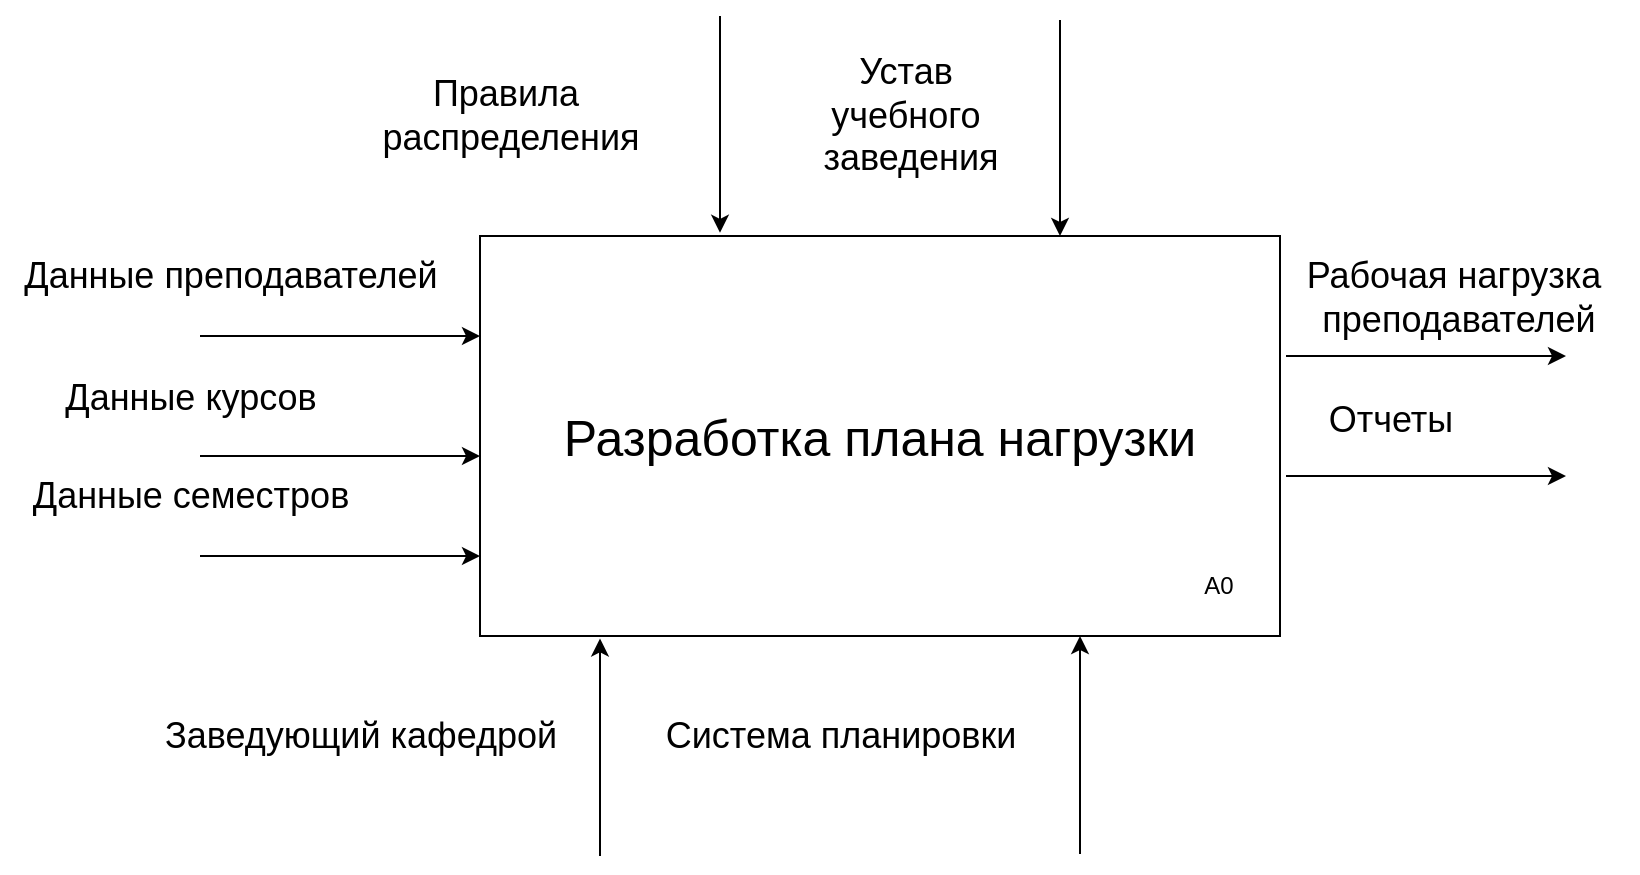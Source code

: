 <mxfile version="27.0.6" pages="6">
  <diagram name="IDEF0 #1" id="Z-NA0Dn66ArY0duXajFV">
    <mxGraphModel dx="1188" dy="654" grid="1" gridSize="10" guides="1" tooltips="1" connect="1" arrows="1" fold="1" page="1" pageScale="1" pageWidth="827" pageHeight="1169" math="0" shadow="0">
      <root>
        <mxCell id="0" />
        <mxCell id="1" parent="0" />
        <mxCell id="uZBYv4TpOs8FTON7Zzf1-19" value="&lt;font style=&quot;font-size: 25px;&quot;&gt;Разработка плана нагрузки&lt;/font&gt;" style="rounded=0;whiteSpace=wrap;html=1;" vertex="1" parent="1">
          <mxGeometry x="245" y="230" width="400" height="200" as="geometry" />
        </mxCell>
        <mxCell id="uZBYv4TpOs8FTON7Zzf1-20" value="" style="endArrow=classic;html=1;rounded=0;entryX=0;entryY=0.25;entryDx=0;entryDy=0;" edge="1" parent="1" target="uZBYv4TpOs8FTON7Zzf1-19">
          <mxGeometry width="50" height="50" relative="1" as="geometry">
            <mxPoint x="105" y="280" as="sourcePoint" />
            <mxPoint x="185" y="300" as="targetPoint" />
          </mxGeometry>
        </mxCell>
        <mxCell id="uZBYv4TpOs8FTON7Zzf1-21" value="" style="endArrow=classic;html=1;rounded=0;entryX=0;entryY=0.25;entryDx=0;entryDy=0;" edge="1" parent="1">
          <mxGeometry width="50" height="50" relative="1" as="geometry">
            <mxPoint x="105" y="340" as="sourcePoint" />
            <mxPoint x="245" y="340" as="targetPoint" />
          </mxGeometry>
        </mxCell>
        <mxCell id="uZBYv4TpOs8FTON7Zzf1-22" value="" style="endArrow=classic;html=1;rounded=0;entryX=0;entryY=0.25;entryDx=0;entryDy=0;" edge="1" parent="1">
          <mxGeometry width="50" height="50" relative="1" as="geometry">
            <mxPoint x="105" y="390" as="sourcePoint" />
            <mxPoint x="245" y="390" as="targetPoint" />
          </mxGeometry>
        </mxCell>
        <mxCell id="uZBYv4TpOs8FTON7Zzf1-23" value="&lt;font style=&quot;font-size: 18px;&quot;&gt;Данные преподавателей&lt;/font&gt;" style="text;html=1;align=center;verticalAlign=middle;resizable=0;points=[];autosize=1;strokeColor=none;fillColor=none;" vertex="1" parent="1">
          <mxGeometry x="5" y="230" width="230" height="40" as="geometry" />
        </mxCell>
        <mxCell id="uZBYv4TpOs8FTON7Zzf1-24" value="&lt;font style=&quot;font-size: 18px;&quot;&gt;Данные курсов&lt;/font&gt;" style="text;html=1;align=center;verticalAlign=middle;resizable=0;points=[];autosize=1;strokeColor=none;fillColor=none;" vertex="1" parent="1">
          <mxGeometry x="25" y="291" width="150" height="40" as="geometry" />
        </mxCell>
        <mxCell id="uZBYv4TpOs8FTON7Zzf1-25" value="&lt;font style=&quot;font-size: 18px;&quot;&gt;Данные семестров&lt;/font&gt;" style="text;html=1;align=center;verticalAlign=middle;resizable=0;points=[];autosize=1;strokeColor=none;fillColor=none;" vertex="1" parent="1">
          <mxGeometry x="10" y="340" width="180" height="40" as="geometry" />
        </mxCell>
        <mxCell id="uZBYv4TpOs8FTON7Zzf1-26" value="" style="endArrow=classic;html=1;rounded=0;entryX=0.15;entryY=1.006;entryDx=0;entryDy=0;entryPerimeter=0;" edge="1" parent="1" target="uZBYv4TpOs8FTON7Zzf1-19">
          <mxGeometry width="50" height="50" relative="1" as="geometry">
            <mxPoint x="305" y="540" as="sourcePoint" />
            <mxPoint x="335" y="550" as="targetPoint" />
          </mxGeometry>
        </mxCell>
        <mxCell id="uZBYv4TpOs8FTON7Zzf1-27" value="&lt;span style=&quot;font-size: 18px;&quot;&gt;Заведующий кафедрой&lt;/span&gt;" style="text;html=1;align=center;verticalAlign=middle;resizable=0;points=[];autosize=1;strokeColor=none;fillColor=none;" vertex="1" parent="1">
          <mxGeometry x="75" y="460" width="220" height="40" as="geometry" />
        </mxCell>
        <mxCell id="uZBYv4TpOs8FTON7Zzf1-28" value="" style="endArrow=classic;html=1;rounded=0;entryX=0.15;entryY=1.006;entryDx=0;entryDy=0;entryPerimeter=0;" edge="1" parent="1">
          <mxGeometry width="50" height="50" relative="1" as="geometry">
            <mxPoint x="545" y="539" as="sourcePoint" />
            <mxPoint x="545" y="430" as="targetPoint" />
          </mxGeometry>
        </mxCell>
        <mxCell id="uZBYv4TpOs8FTON7Zzf1-29" value="&lt;span style=&quot;font-size: 18px;&quot;&gt;Система планировки&lt;/span&gt;" style="text;html=1;align=center;verticalAlign=middle;resizable=0;points=[];autosize=1;strokeColor=none;fillColor=none;" vertex="1" parent="1">
          <mxGeometry x="325" y="460" width="200" height="40" as="geometry" />
        </mxCell>
        <mxCell id="uZBYv4TpOs8FTON7Zzf1-30" value="" style="endArrow=classic;html=1;rounded=0;entryX=0.125;entryY=-0.008;entryDx=0;entryDy=0;entryPerimeter=0;" edge="1" parent="1">
          <mxGeometry width="50" height="50" relative="1" as="geometry">
            <mxPoint x="365.0" y="120" as="sourcePoint" />
            <mxPoint x="365.0" y="228.4" as="targetPoint" />
          </mxGeometry>
        </mxCell>
        <mxCell id="uZBYv4TpOs8FTON7Zzf1-32" value="&lt;font style=&quot;font-size: 18px;&quot;&gt;Правила&amp;nbsp;&lt;/font&gt;&lt;div&gt;&lt;font style=&quot;font-size: 18px;&quot;&gt;распределения&lt;/font&gt;&lt;/div&gt;" style="text;html=1;align=center;verticalAlign=middle;resizable=0;points=[];autosize=1;strokeColor=none;fillColor=none;" vertex="1" parent="1">
          <mxGeometry x="185" y="140" width="150" height="60" as="geometry" />
        </mxCell>
        <mxCell id="uZBYv4TpOs8FTON7Zzf1-33" value="" style="endArrow=classic;html=1;rounded=0;entryX=0.125;entryY=-0.008;entryDx=0;entryDy=0;entryPerimeter=0;" edge="1" parent="1">
          <mxGeometry width="50" height="50" relative="1" as="geometry">
            <mxPoint x="535" y="122" as="sourcePoint" />
            <mxPoint x="535" y="230" as="targetPoint" />
          </mxGeometry>
        </mxCell>
        <mxCell id="uZBYv4TpOs8FTON7Zzf1-34" value="&lt;span style=&quot;font-size: 18px;&quot;&gt;Устав&amp;nbsp;&lt;/span&gt;&lt;div&gt;&lt;span style=&quot;font-size: 18px;&quot;&gt;учебного&amp;nbsp;&lt;/span&gt;&lt;/div&gt;&lt;div&gt;&lt;span style=&quot;font-size: 18px;&quot;&gt;заведения&lt;/span&gt;&lt;/div&gt;" style="text;html=1;align=center;verticalAlign=middle;resizable=0;points=[];autosize=1;strokeColor=none;fillColor=none;" vertex="1" parent="1">
          <mxGeometry x="405.0" y="130" width="110" height="80" as="geometry" />
        </mxCell>
        <mxCell id="uZBYv4TpOs8FTON7Zzf1-37" value="" style="endArrow=classic;html=1;rounded=0;entryX=0;entryY=0.25;entryDx=0;entryDy=0;" edge="1" parent="1">
          <mxGeometry width="50" height="50" relative="1" as="geometry">
            <mxPoint x="648" y="290" as="sourcePoint" />
            <mxPoint x="788" y="290" as="targetPoint" />
          </mxGeometry>
        </mxCell>
        <mxCell id="uZBYv4TpOs8FTON7Zzf1-38" value="" style="endArrow=classic;html=1;rounded=0;entryX=0;entryY=0.25;entryDx=0;entryDy=0;" edge="1" parent="1">
          <mxGeometry width="50" height="50" relative="1" as="geometry">
            <mxPoint x="648" y="350" as="sourcePoint" />
            <mxPoint x="788" y="350" as="targetPoint" />
          </mxGeometry>
        </mxCell>
        <mxCell id="uZBYv4TpOs8FTON7Zzf1-39" value="&lt;font style=&quot;font-size: 18px;&quot;&gt;Рабочая нагрузка&amp;nbsp;&lt;/font&gt;&lt;div&gt;&lt;font style=&quot;font-size: 18px;&quot;&gt;преподавателей&lt;/font&gt;&lt;/div&gt;" style="text;html=1;align=center;verticalAlign=middle;resizable=0;points=[];autosize=1;strokeColor=none;fillColor=none;" vertex="1" parent="1">
          <mxGeometry x="644" y="231" width="180" height="60" as="geometry" />
        </mxCell>
        <mxCell id="uZBYv4TpOs8FTON7Zzf1-40" value="&lt;font style=&quot;font-size: 18px;&quot;&gt;Отчеты&lt;/font&gt;" style="text;html=1;align=center;verticalAlign=middle;resizable=0;points=[];autosize=1;strokeColor=none;fillColor=none;" vertex="1" parent="1">
          <mxGeometry x="655" y="302" width="90" height="40" as="geometry" />
        </mxCell>
        <mxCell id="uZBYv4TpOs8FTON7Zzf1-41" value="A0" style="text;html=1;align=center;verticalAlign=middle;resizable=0;points=[];autosize=1;strokeColor=none;fillColor=none;" vertex="1" parent="1">
          <mxGeometry x="594" y="390" width="40" height="30" as="geometry" />
        </mxCell>
      </root>
    </mxGraphModel>
  </diagram>
  <diagram id="CFaUkdqT-VyxxcH7EAE3" name="IDEF0 #2">
    <mxGraphModel dx="1678" dy="924" grid="1" gridSize="10" guides="1" tooltips="1" connect="1" arrows="1" fold="1" page="1" pageScale="1" pageWidth="827" pageHeight="1169" math="0" shadow="0">
      <root>
        <mxCell id="0" />
        <mxCell id="1" parent="0" />
        <mxCell id="hcZBArftGjYI7huZLx5y-1" value="&lt;font style=&quot;font-size: 25px;&quot;&gt;Ввод и редактирование данных преподавателей и курсов&lt;/font&gt;" style="rounded=0;whiteSpace=wrap;html=1;" vertex="1" parent="1">
          <mxGeometry x="250" y="275" width="400" height="200" as="geometry" />
        </mxCell>
        <mxCell id="hcZBArftGjYI7huZLx5y-2" value="" style="endArrow=classic;html=1;rounded=0;entryX=0;entryY=0.25;entryDx=0;entryDy=0;" edge="1" parent="1" target="hcZBArftGjYI7huZLx5y-1">
          <mxGeometry width="50" height="50" relative="1" as="geometry">
            <mxPoint x="110" y="325" as="sourcePoint" />
            <mxPoint x="190" y="345" as="targetPoint" />
          </mxGeometry>
        </mxCell>
        <mxCell id="hcZBArftGjYI7huZLx5y-3" value="" style="endArrow=classic;html=1;rounded=0;entryX=0;entryY=0.25;entryDx=0;entryDy=0;" edge="1" parent="1">
          <mxGeometry width="50" height="50" relative="1" as="geometry">
            <mxPoint x="110" y="435" as="sourcePoint" />
            <mxPoint x="250" y="435" as="targetPoint" />
          </mxGeometry>
        </mxCell>
        <mxCell id="hcZBArftGjYI7huZLx5y-5" value="&lt;font style=&quot;font-size: 18px;&quot;&gt;Данные преподавателей&lt;/font&gt;" style="text;html=1;align=center;verticalAlign=middle;resizable=0;points=[];autosize=1;strokeColor=none;fillColor=none;" vertex="1" parent="1">
          <mxGeometry x="10" y="275" width="230" height="40" as="geometry" />
        </mxCell>
        <mxCell id="hcZBArftGjYI7huZLx5y-6" value="&lt;font style=&quot;font-size: 18px;&quot;&gt;Данные курсов&lt;/font&gt;" style="text;html=1;align=center;verticalAlign=middle;resizable=0;points=[];autosize=1;strokeColor=none;fillColor=none;" vertex="1" parent="1">
          <mxGeometry x="40" y="387" width="150" height="40" as="geometry" />
        </mxCell>
        <mxCell id="hcZBArftGjYI7huZLx5y-8" value="" style="endArrow=classic;html=1;rounded=0;entryX=0.19;entryY=0.985;entryDx=0;entryDy=0;entryPerimeter=0;" edge="1" parent="1" target="hcZBArftGjYI7huZLx5y-1">
          <mxGeometry width="50" height="50" relative="1" as="geometry">
            <mxPoint x="320" y="1070" as="sourcePoint" />
            <mxPoint x="320" y="961.2" as="targetPoint" />
          </mxGeometry>
        </mxCell>
        <mxCell id="hcZBArftGjYI7huZLx5y-9" value="&lt;span style=&quot;font-size: 18px;&quot;&gt;Заведующий кафедрой&lt;/span&gt;" style="text;html=1;align=center;verticalAlign=middle;resizable=0;points=[];autosize=1;strokeColor=none;fillColor=none;" vertex="1" parent="1">
          <mxGeometry x="230" y="1080" width="220" height="40" as="geometry" />
        </mxCell>
        <mxCell id="hcZBArftGjYI7huZLx5y-10" value="" style="endArrow=classic;html=1;rounded=0;entryX=0.805;entryY=0.99;entryDx=0;entryDy=0;entryPerimeter=0;" edge="1" parent="1" target="hcZBArftGjYI7huZLx5y-1">
          <mxGeometry width="50" height="50" relative="1" as="geometry">
            <mxPoint x="570" y="1060" as="sourcePoint" />
            <mxPoint x="560" y="960" as="targetPoint" />
          </mxGeometry>
        </mxCell>
        <mxCell id="hcZBArftGjYI7huZLx5y-11" value="&lt;span style=&quot;font-size: 18px;&quot;&gt;Система планировки&lt;/span&gt;" style="text;html=1;align=center;verticalAlign=middle;resizable=0;points=[];autosize=1;strokeColor=none;fillColor=none;" vertex="1" parent="1">
          <mxGeometry x="470" y="1080" width="200" height="40" as="geometry" />
        </mxCell>
        <mxCell id="8AGTsJgVUKjS2iawNdRX-3" style="edgeStyle=orthogonalEdgeStyle;rounded=0;orthogonalLoop=1;jettySize=auto;html=1;entryX=0.25;entryY=0;entryDx=0;entryDy=0;" edge="1" parent="1" source="hcZBArftGjYI7huZLx5y-13" target="W2gkp9A4nI5NMFQp9HgT-1">
          <mxGeometry relative="1" as="geometry">
            <Array as="points">
              <mxPoint x="385" y="180" />
              <mxPoint x="1130" y="180" />
            </Array>
          </mxGeometry>
        </mxCell>
        <mxCell id="hcZBArftGjYI7huZLx5y-13" value="&lt;font style=&quot;font-size: 18px;&quot;&gt;Правила&amp;nbsp;&lt;/font&gt;&lt;div&gt;&lt;font style=&quot;font-size: 18px;&quot;&gt;распределения&lt;/font&gt;&lt;/div&gt;" style="text;html=1;align=center;verticalAlign=middle;resizable=0;points=[];autosize=1;strokeColor=none;fillColor=none;" vertex="1" parent="1">
          <mxGeometry x="310" y="30" width="150" height="60" as="geometry" />
        </mxCell>
        <mxCell id="hcZBArftGjYI7huZLx5y-15" value="&lt;span style=&quot;font-size: 18px;&quot;&gt;Устав&amp;nbsp;&lt;/span&gt;&lt;div&gt;&lt;span style=&quot;font-size: 18px;&quot;&gt;учебного&amp;nbsp;&lt;/span&gt;&lt;/div&gt;&lt;div&gt;&lt;span style=&quot;font-size: 18px;&quot;&gt;заведения&lt;/span&gt;&lt;/div&gt;" style="text;html=1;align=center;verticalAlign=middle;resizable=0;points=[];autosize=1;strokeColor=none;fillColor=none;" vertex="1" parent="1">
          <mxGeometry x="529" y="20" width="110" height="80" as="geometry" />
        </mxCell>
        <mxCell id="hcZBArftGjYI7huZLx5y-20" value="A1" style="text;html=1;align=center;verticalAlign=middle;resizable=0;points=[];autosize=1;strokeColor=none;fillColor=none;" vertex="1" parent="1">
          <mxGeometry x="599" y="435" width="40" height="30" as="geometry" />
        </mxCell>
        <mxCell id="8AGTsJgVUKjS2iawNdRX-13" style="edgeStyle=orthogonalEdgeStyle;rounded=0;orthogonalLoop=1;jettySize=auto;html=1;entryX=0;entryY=0.5;entryDx=0;entryDy=0;" edge="1" parent="1" source="W2gkp9A4nI5NMFQp9HgT-1" target="8AGTsJgVUKjS2iawNdRX-11">
          <mxGeometry relative="1" as="geometry" />
        </mxCell>
        <mxCell id="W2gkp9A4nI5NMFQp9HgT-1" value="&lt;font style=&quot;font-size: 25px;&quot;&gt;Распределение нагрузки&lt;/font&gt;" style="rounded=0;whiteSpace=wrap;html=1;" vertex="1" parent="1">
          <mxGeometry x="1030" y="500" width="400" height="200" as="geometry" />
        </mxCell>
        <mxCell id="W2gkp9A4nI5NMFQp9HgT-2" value="A2" style="text;html=1;align=center;verticalAlign=middle;resizable=0;points=[];autosize=1;strokeColor=none;fillColor=none;" vertex="1" parent="1">
          <mxGeometry x="1380" y="660" width="40" height="30" as="geometry" />
        </mxCell>
        <mxCell id="W2gkp9A4nI5NMFQp9HgT-3" value="" style="endArrow=classic;html=1;rounded=0;entryX=0;entryY=0.5;entryDx=0;entryDy=0;" edge="1" parent="1" source="hcZBArftGjYI7huZLx5y-1" target="W2gkp9A4nI5NMFQp9HgT-1">
          <mxGeometry width="50" height="50" relative="1" as="geometry">
            <mxPoint x="810" y="490" as="sourcePoint" />
            <mxPoint x="860" y="440" as="targetPoint" />
            <Array as="points">
              <mxPoint x="840" y="375" />
              <mxPoint x="840" y="600" />
            </Array>
          </mxGeometry>
        </mxCell>
        <mxCell id="W2gkp9A4nI5NMFQp9HgT-4" value="&lt;font style=&quot;font-size: 18px;&quot;&gt;Сохранённые данные&lt;/font&gt;&lt;div&gt;&lt;font style=&quot;font-size: 18px;&quot;&gt;о преподавателях и курсов&lt;/font&gt;&lt;/div&gt;" style="text;html=1;align=center;verticalAlign=middle;resizable=0;points=[];autosize=1;strokeColor=none;fillColor=none;" vertex="1" parent="1">
          <mxGeometry x="650" y="315" width="250" height="60" as="geometry" />
        </mxCell>
        <mxCell id="8AGTsJgVUKjS2iawNdRX-2" style="edgeStyle=orthogonalEdgeStyle;rounded=0;orthogonalLoop=1;jettySize=auto;html=1;" edge="1" parent="1" source="8AGTsJgVUKjS2iawNdRX-1" target="W2gkp9A4nI5NMFQp9HgT-1">
          <mxGeometry relative="1" as="geometry" />
        </mxCell>
        <mxCell id="8AGTsJgVUKjS2iawNdRX-1" value="&lt;font style=&quot;font-size: 18px;&quot;&gt;Алгоритм распределения нагрузки&lt;/font&gt;" style="text;html=1;align=center;verticalAlign=middle;resizable=0;points=[];autosize=1;strokeColor=none;fillColor=none;" vertex="1" parent="1">
          <mxGeometry x="1075" y="1070" width="310" height="40" as="geometry" />
        </mxCell>
        <mxCell id="8AGTsJgVUKjS2iawNdRX-5" style="edgeStyle=orthogonalEdgeStyle;rounded=0;orthogonalLoop=1;jettySize=auto;html=1;entryX=0.338;entryY=0.025;entryDx=0;entryDy=0;entryPerimeter=0;" edge="1" parent="1" source="hcZBArftGjYI7huZLx5y-13" target="hcZBArftGjYI7huZLx5y-1">
          <mxGeometry relative="1" as="geometry" />
        </mxCell>
        <mxCell id="8AGTsJgVUKjS2iawNdRX-7" style="edgeStyle=orthogonalEdgeStyle;rounded=0;orthogonalLoop=1;jettySize=auto;html=1;entryX=0.835;entryY=0.013;entryDx=0;entryDy=0;entryPerimeter=0;" edge="1" parent="1" source="hcZBArftGjYI7huZLx5y-15" target="hcZBArftGjYI7huZLx5y-1">
          <mxGeometry relative="1" as="geometry" />
        </mxCell>
        <mxCell id="8AGTsJgVUKjS2iawNdRX-8" value="&lt;font style=&quot;font-size: 18px;&quot;&gt;Факультетская политика&lt;/font&gt;" style="text;html=1;align=center;verticalAlign=middle;resizable=0;points=[];autosize=1;strokeColor=none;fillColor=none;" vertex="1" parent="1">
          <mxGeometry x="1125" y="23" width="230" height="40" as="geometry" />
        </mxCell>
        <mxCell id="8AGTsJgVUKjS2iawNdRX-10" style="edgeStyle=orthogonalEdgeStyle;rounded=0;orthogonalLoop=1;jettySize=auto;html=1;entryX=0.524;entryY=-0.002;entryDx=0;entryDy=0;entryPerimeter=0;" edge="1" parent="1" source="8AGTsJgVUKjS2iawNdRX-8" target="W2gkp9A4nI5NMFQp9HgT-1">
          <mxGeometry relative="1" as="geometry" />
        </mxCell>
        <mxCell id="P82h6epUWf69QQ5xlPLp-1" style="edgeStyle=orthogonalEdgeStyle;rounded=0;orthogonalLoop=1;jettySize=auto;html=1;" edge="1" parent="1" source="8AGTsJgVUKjS2iawNdRX-11">
          <mxGeometry relative="1" as="geometry">
            <mxPoint x="2290" y="850" as="targetPoint" />
          </mxGeometry>
        </mxCell>
        <mxCell id="8AGTsJgVUKjS2iawNdRX-11" value="&lt;font style=&quot;font-size: 25px;&quot;&gt;Генерация отчётов по нагрузке&lt;/font&gt;" style="rounded=0;whiteSpace=wrap;html=1;" vertex="1" parent="1">
          <mxGeometry x="1770" y="750" width="400" height="200" as="geometry" />
        </mxCell>
        <mxCell id="8AGTsJgVUKjS2iawNdRX-12" value="A3" style="text;html=1;align=center;verticalAlign=middle;resizable=0;points=[];autosize=1;strokeColor=none;fillColor=none;" vertex="1" parent="1">
          <mxGeometry x="2120" y="910" width="40" height="30" as="geometry" />
        </mxCell>
        <mxCell id="8AGTsJgVUKjS2iawNdRX-14" value="&lt;span style=&quot;font-size: 18px;&quot;&gt;Распределённая нагрузка&lt;/span&gt;" style="text;html=1;align=center;verticalAlign=middle;resizable=0;points=[];autosize=1;strokeColor=none;fillColor=none;" vertex="1" parent="1">
          <mxGeometry x="1440" y="550" width="240" height="40" as="geometry" />
        </mxCell>
        <mxCell id="8AGTsJgVUKjS2iawNdRX-15" value="&lt;font style=&quot;font-size: 18px;&quot;&gt;Модуль отчётности&lt;/font&gt;" style="text;html=1;align=center;verticalAlign=middle;resizable=0;points=[];autosize=1;strokeColor=none;fillColor=none;" vertex="1" parent="1">
          <mxGeometry x="1890" y="1070" width="190" height="40" as="geometry" />
        </mxCell>
        <mxCell id="8AGTsJgVUKjS2iawNdRX-17" style="edgeStyle=orthogonalEdgeStyle;rounded=0;orthogonalLoop=1;jettySize=auto;html=1;entryX=0.54;entryY=1.005;entryDx=0;entryDy=0;entryPerimeter=0;" edge="1" parent="1" source="8AGTsJgVUKjS2iawNdRX-15" target="8AGTsJgVUKjS2iawNdRX-11">
          <mxGeometry relative="1" as="geometry">
            <Array as="points">
              <mxPoint x="1986" y="1040" />
              <mxPoint x="1986" y="1040" />
            </Array>
          </mxGeometry>
        </mxCell>
        <mxCell id="8AGTsJgVUKjS2iawNdRX-18" value="&lt;font style=&quot;font-size: 18px;&quot;&gt;Политика отчётности&lt;/font&gt;" style="text;html=1;align=center;verticalAlign=middle;resizable=0;points=[];autosize=1;strokeColor=none;fillColor=none;" vertex="1" parent="1">
          <mxGeometry x="1791" y="40" width="200" height="40" as="geometry" />
        </mxCell>
        <mxCell id="8AGTsJgVUKjS2iawNdRX-19" value="&lt;font style=&quot;font-size: 18px;&quot;&gt;Форматы отчётов&lt;/font&gt;" style="text;html=1;align=center;verticalAlign=middle;resizable=0;points=[];autosize=1;strokeColor=none;fillColor=none;" vertex="1" parent="1">
          <mxGeometry x="2009" y="40" width="170" height="40" as="geometry" />
        </mxCell>
        <mxCell id="8AGTsJgVUKjS2iawNdRX-20" style="edgeStyle=orthogonalEdgeStyle;rounded=0;orthogonalLoop=1;jettySize=auto;html=1;entryX=0.303;entryY=0;entryDx=0;entryDy=0;entryPerimeter=0;" edge="1" parent="1" source="8AGTsJgVUKjS2iawNdRX-18" target="8AGTsJgVUKjS2iawNdRX-11">
          <mxGeometry relative="1" as="geometry" />
        </mxCell>
        <mxCell id="8AGTsJgVUKjS2iawNdRX-21" style="edgeStyle=orthogonalEdgeStyle;rounded=0;orthogonalLoop=1;jettySize=auto;html=1;entryX=0.81;entryY=0;entryDx=0;entryDy=0;entryPerimeter=0;" edge="1" parent="1" source="8AGTsJgVUKjS2iawNdRX-19" target="8AGTsJgVUKjS2iawNdRX-11">
          <mxGeometry relative="1" as="geometry" />
        </mxCell>
        <mxCell id="P82h6epUWf69QQ5xlPLp-2" value="&lt;font style=&quot;font-size: 18px;&quot;&gt;Отчёты&lt;/font&gt;" style="text;html=1;align=center;verticalAlign=middle;resizable=0;points=[];autosize=1;strokeColor=none;fillColor=none;" vertex="1" parent="1">
          <mxGeometry x="2300" y="830" width="90" height="40" as="geometry" />
        </mxCell>
      </root>
    </mxGraphModel>
  </diagram>
  <diagram id="iqx6l4DmT38isYc7wKkX" name="IDEF0 #3">
    <mxGraphModel dx="3996" dy="1744" grid="1" gridSize="10" guides="1" tooltips="1" connect="1" arrows="1" fold="1" page="1" pageScale="1" pageWidth="827" pageHeight="1169" math="0" shadow="0">
      <root>
        <mxCell id="0" />
        <mxCell id="1" parent="0" />
        <mxCell id="s4t_JF43oJ4bLATen3ak-7" style="edgeStyle=orthogonalEdgeStyle;rounded=0;orthogonalLoop=1;jettySize=auto;html=1;entryX=0;entryY=0.5;entryDx=0;entryDy=0;" edge="1" parent="1" source="NJwwsomR2bgMxO0LfJhA-2" target="s4t_JF43oJ4bLATen3ak-6">
          <mxGeometry relative="1" as="geometry" />
        </mxCell>
        <mxCell id="NJwwsomR2bgMxO0LfJhA-2" value="&lt;span style=&quot;font-size: 25px;&quot;&gt;Проверка доступных часов преподавателей&lt;/span&gt;" style="rounded=0;whiteSpace=wrap;html=1;" vertex="1" parent="1">
          <mxGeometry x="260" y="280" width="400" height="200" as="geometry" />
        </mxCell>
        <mxCell id="NJwwsomR2bgMxO0LfJhA-3" value="A2.1" style="text;html=1;align=center;verticalAlign=middle;resizable=0;points=[];autosize=1;strokeColor=none;fillColor=none;" vertex="1" parent="1">
          <mxGeometry x="605" y="440" width="50" height="30" as="geometry" />
        </mxCell>
        <mxCell id="NJwwsomR2bgMxO0LfJhA-4" value="&lt;font style=&quot;font-size: 18px;&quot;&gt;Подсистема анализа загруженности преподавателей&lt;/font&gt;" style="text;html=1;align=center;verticalAlign=middle;resizable=0;points=[];autosize=1;strokeColor=none;fillColor=none;" vertex="1" parent="1">
          <mxGeometry x="260" y="1090" width="470" height="40" as="geometry" />
        </mxCell>
        <mxCell id="NJwwsomR2bgMxO0LfJhA-5" style="edgeStyle=orthogonalEdgeStyle;rounded=0;orthogonalLoop=1;jettySize=auto;html=1;entryX=0.54;entryY=1.005;entryDx=0;entryDy=0;entryPerimeter=0;" edge="1" parent="1" source="NJwwsomR2bgMxO0LfJhA-4" target="NJwwsomR2bgMxO0LfJhA-2">
          <mxGeometry relative="1" as="geometry">
            <Array as="points">
              <mxPoint x="476" y="560" />
              <mxPoint x="476" y="560" />
            </Array>
          </mxGeometry>
        </mxCell>
        <mxCell id="RNOQg40stvWi-LAkk3F0-1" style="edgeStyle=orthogonalEdgeStyle;rounded=0;orthogonalLoop=1;jettySize=auto;html=1;entryX=0;entryY=0.5;entryDx=0;entryDy=0;" edge="1" parent="1" source="NJwwsomR2bgMxO0LfJhA-7" target="NJwwsomR2bgMxO0LfJhA-2">
          <mxGeometry relative="1" as="geometry" />
        </mxCell>
        <mxCell id="NJwwsomR2bgMxO0LfJhA-7" value="&lt;font style=&quot;font-size: 18px;&quot;&gt;Сохранённые данные&lt;/font&gt;&lt;div&gt;&lt;font style=&quot;font-size: 18px;&quot;&gt;о преподавателях и курсов&lt;/font&gt;&lt;/div&gt;" style="text;html=1;align=center;verticalAlign=middle;resizable=0;points=[];autosize=1;strokeColor=none;fillColor=none;" vertex="1" parent="1">
          <mxGeometry x="-130" y="350" width="250" height="60" as="geometry" />
        </mxCell>
        <mxCell id="s4t_JF43oJ4bLATen3ak-1" value="&lt;span style=&quot;font-size: 18px;&quot;&gt;Правила расчёта допустимой нагрузки&lt;/span&gt;" style="text;html=1;align=center;verticalAlign=middle;resizable=0;points=[];autosize=1;strokeColor=none;fillColor=none;" vertex="1" parent="1">
          <mxGeometry x="150" y="20" width="350" height="40" as="geometry" />
        </mxCell>
        <mxCell id="s4t_JF43oJ4bLATen3ak-2" value="&lt;span style=&quot;font-size: 18px;&quot;&gt;Устав учебного нагрузки&lt;/span&gt;" style="text;html=1;align=center;verticalAlign=middle;resizable=0;points=[];autosize=1;strokeColor=none;fillColor=none;" vertex="1" parent="1">
          <mxGeometry x="520" y="20" width="230" height="40" as="geometry" />
        </mxCell>
        <mxCell id="s4t_JF43oJ4bLATen3ak-3" style="edgeStyle=orthogonalEdgeStyle;rounded=0;orthogonalLoop=1;jettySize=auto;html=1;entryX=0.165;entryY=0.009;entryDx=0;entryDy=0;entryPerimeter=0;" edge="1" parent="1" source="s4t_JF43oJ4bLATen3ak-1" target="NJwwsomR2bgMxO0LfJhA-2">
          <mxGeometry relative="1" as="geometry" />
        </mxCell>
        <mxCell id="s4t_JF43oJ4bLATen3ak-4" style="edgeStyle=orthogonalEdgeStyle;rounded=0;orthogonalLoop=1;jettySize=auto;html=1;entryX=0.938;entryY=0;entryDx=0;entryDy=0;entryPerimeter=0;" edge="1" parent="1" source="s4t_JF43oJ4bLATen3ak-2" target="NJwwsomR2bgMxO0LfJhA-2">
          <mxGeometry relative="1" as="geometry" />
        </mxCell>
        <mxCell id="s4t_JF43oJ4bLATen3ak-5" value="&lt;span style=&quot;font-size: 18px;&quot;&gt;Список доступных преподавателей&lt;/span&gt;&lt;div&gt;&lt;span style=&quot;font-size: 18px;&quot;&gt;с актуальным количеством часов&lt;/span&gt;&lt;/div&gt;" style="text;html=1;align=center;verticalAlign=middle;resizable=0;points=[];autosize=1;strokeColor=none;fillColor=none;" vertex="1" parent="1">
          <mxGeometry x="670" y="300" width="320" height="60" as="geometry" />
        </mxCell>
        <mxCell id="s4t_JF43oJ4bLATen3ak-18" style="edgeStyle=orthogonalEdgeStyle;rounded=0;orthogonalLoop=1;jettySize=auto;html=1;entryX=0;entryY=0.5;entryDx=0;entryDy=0;" edge="1" parent="1" source="s4t_JF43oJ4bLATen3ak-6" target="s4t_JF43oJ4bLATen3ak-17">
          <mxGeometry relative="1" as="geometry" />
        </mxCell>
        <mxCell id="s4t_JF43oJ4bLATen3ak-6" value="&lt;span style=&quot;font-size: 25px;&quot;&gt;Назначение преподавателей на курсы и группы&lt;/span&gt;" style="rounded=0;whiteSpace=wrap;html=1;" vertex="1" parent="1">
          <mxGeometry x="1100" y="460" width="400" height="200" as="geometry" />
        </mxCell>
        <mxCell id="s4t_JF43oJ4bLATen3ak-9" style="edgeStyle=orthogonalEdgeStyle;rounded=0;orthogonalLoop=1;jettySize=auto;html=1;" edge="1" parent="1" source="s4t_JF43oJ4bLATen3ak-8" target="s4t_JF43oJ4bLATen3ak-6">
          <mxGeometry relative="1" as="geometry" />
        </mxCell>
        <mxCell id="s4t_JF43oJ4bLATen3ak-8" value="&lt;font style=&quot;font-size: 18px;&quot;&gt;Логика назначения преподавателей на курсы&lt;/font&gt;&lt;div&gt;&lt;font style=&quot;font-size: 18px;&quot;&gt;с учётом их доступности, квалификации и предпочтений&lt;/font&gt;&lt;/div&gt;" style="text;html=1;align=center;verticalAlign=middle;resizable=0;points=[];autosize=1;strokeColor=none;fillColor=none;" vertex="1" parent="1">
          <mxGeometry x="1050" y="1070" width="500" height="60" as="geometry" />
        </mxCell>
        <mxCell id="s4t_JF43oJ4bLATen3ak-11" value="&lt;font style=&quot;font-size: 18px;&quot;&gt;Алгоритм распределения нагрузки&lt;/font&gt;" style="text;html=1;align=center;verticalAlign=middle;resizable=0;points=[];autosize=1;strokeColor=none;fillColor=none;" vertex="1" parent="1">
          <mxGeometry x="1020" y="20" width="310" height="40" as="geometry" />
        </mxCell>
        <mxCell id="s4t_JF43oJ4bLATen3ak-12" style="edgeStyle=orthogonalEdgeStyle;rounded=0;orthogonalLoop=1;jettySize=auto;html=1;entryX=0.188;entryY=0;entryDx=0;entryDy=0;entryPerimeter=0;" edge="1" parent="1" source="s4t_JF43oJ4bLATen3ak-11" target="s4t_JF43oJ4bLATen3ak-6">
          <mxGeometry relative="1" as="geometry" />
        </mxCell>
        <mxCell id="s4t_JF43oJ4bLATen3ak-14" style="edgeStyle=orthogonalEdgeStyle;rounded=0;orthogonalLoop=1;jettySize=auto;html=1;" edge="1" parent="1" source="s4t_JF43oJ4bLATen3ak-13">
          <mxGeometry relative="1" as="geometry">
            <mxPoint x="1465" y="460" as="targetPoint" />
          </mxGeometry>
        </mxCell>
        <mxCell id="s4t_JF43oJ4bLATen3ak-13" value="&lt;font style=&quot;font-size: 18px;&quot;&gt;Факультетская политика&lt;/font&gt;" style="text;html=1;align=center;verticalAlign=middle;resizable=0;points=[];autosize=1;strokeColor=none;fillColor=none;" vertex="1" parent="1">
          <mxGeometry x="1350" y="20" width="230" height="40" as="geometry" />
        </mxCell>
        <mxCell id="s4t_JF43oJ4bLATen3ak-16" value="A2.2" style="text;html=1;align=center;verticalAlign=middle;resizable=0;points=[];autosize=1;strokeColor=none;fillColor=none;" vertex="1" parent="1">
          <mxGeometry x="1440" y="620" width="50" height="30" as="geometry" />
        </mxCell>
        <mxCell id="s4t_JF43oJ4bLATen3ak-17" value="&lt;font style=&quot;font-size: 25px;&quot;&gt;Сохранение распределения в систему&lt;/font&gt;" style="rounded=0;whiteSpace=wrap;html=1;" vertex="1" parent="1">
          <mxGeometry x="1740" y="640" width="400" height="200" as="geometry" />
        </mxCell>
        <mxCell id="s4t_JF43oJ4bLATen3ak-19" value="&lt;font style=&quot;font-size: 18px;&quot;&gt;Предварительное&lt;/font&gt;&lt;div&gt;&lt;font style=&quot;font-size: 18px;&quot;&gt;распределение нагрузки&lt;/font&gt;&lt;/div&gt;" style="text;html=1;align=center;verticalAlign=middle;resizable=0;points=[];autosize=1;strokeColor=none;fillColor=none;" vertex="1" parent="1">
          <mxGeometry x="1510" y="490" width="230" height="60" as="geometry" />
        </mxCell>
        <mxCell id="s4t_JF43oJ4bLATen3ak-20" value="&lt;font style=&quot;font-size: 18px;&quot;&gt;Модуль сохранения в базу данных&lt;/font&gt;" style="text;html=1;align=center;verticalAlign=middle;resizable=0;points=[];autosize=1;strokeColor=none;fillColor=none;" vertex="1" parent="1">
          <mxGeometry x="1800" y="1080" width="310" height="40" as="geometry" />
        </mxCell>
        <mxCell id="s4t_JF43oJ4bLATen3ak-21" style="edgeStyle=orthogonalEdgeStyle;rounded=0;orthogonalLoop=1;jettySize=auto;html=1;entryX=0.538;entryY=1;entryDx=0;entryDy=0;entryPerimeter=0;" edge="1" parent="1" source="s4t_JF43oJ4bLATen3ak-20" target="s4t_JF43oJ4bLATen3ak-17">
          <mxGeometry relative="1" as="geometry" />
        </mxCell>
        <mxCell id="9OP-jzHzbjgV7A46yYYM-1" value="&lt;span style=&quot;font-size: 18px;&quot;&gt;Политика безопасности данных&lt;/span&gt;" style="text;html=1;align=center;verticalAlign=middle;resizable=0;points=[];autosize=1;strokeColor=none;fillColor=none;" vertex="1" parent="1">
          <mxGeometry x="1690" y="20" width="290" height="40" as="geometry" />
        </mxCell>
        <mxCell id="9OP-jzHzbjgV7A46yYYM-4" style="edgeStyle=orthogonalEdgeStyle;rounded=0;orthogonalLoop=1;jettySize=auto;html=1;entryX=0.864;entryY=0.002;entryDx=0;entryDy=0;entryPerimeter=0;" edge="1" parent="1" source="9OP-jzHzbjgV7A46yYYM-2" target="s4t_JF43oJ4bLATen3ak-17">
          <mxGeometry relative="1" as="geometry">
            <mxPoint x="2070" y="380" as="targetPoint" />
          </mxGeometry>
        </mxCell>
        <mxCell id="9OP-jzHzbjgV7A46yYYM-2" value="&lt;span style=&quot;font-size: 18px;&quot;&gt;Правила отката&lt;/span&gt;&lt;div&gt;&lt;span style=&quot;font-size: 18px;&quot;&gt;истории изменений&lt;/span&gt;&lt;/div&gt;" style="text;html=1;align=center;verticalAlign=middle;resizable=0;points=[];autosize=1;strokeColor=none;fillColor=none;" vertex="1" parent="1">
          <mxGeometry x="1990" y="10" width="190" height="60" as="geometry" />
        </mxCell>
        <mxCell id="9OP-jzHzbjgV7A46yYYM-3" style="edgeStyle=orthogonalEdgeStyle;rounded=0;orthogonalLoop=1;jettySize=auto;html=1;entryX=0.238;entryY=0.004;entryDx=0;entryDy=0;entryPerimeter=0;" edge="1" parent="1" source="9OP-jzHzbjgV7A46yYYM-1" target="s4t_JF43oJ4bLATen3ak-17">
          <mxGeometry relative="1" as="geometry" />
        </mxCell>
        <mxCell id="9OP-jzHzbjgV7A46yYYM-5" value="A2.3" style="text;html=1;align=center;verticalAlign=middle;resizable=0;points=[];autosize=1;strokeColor=none;fillColor=none;" vertex="1" parent="1">
          <mxGeometry x="2080" y="800" width="50" height="30" as="geometry" />
        </mxCell>
        <mxCell id="GQt8E_W3v2VuGSWoqwXT-1" value="&lt;span style=&quot;font-size: 18px;&quot;&gt;Записанные данные&lt;/span&gt;&lt;div&gt;&lt;span style=&quot;font-size: 18px;&quot;&gt;в таблицу&lt;/span&gt;&lt;/div&gt;" style="text;html=1;align=center;verticalAlign=middle;resizable=0;points=[];autosize=1;strokeColor=none;fillColor=none;" vertex="1" parent="1">
          <mxGeometry x="2266" y="710" width="190" height="60" as="geometry" />
        </mxCell>
        <mxCell id="GQt8E_W3v2VuGSWoqwXT-3" style="edgeStyle=orthogonalEdgeStyle;rounded=0;orthogonalLoop=1;jettySize=auto;html=1;entryX=0.004;entryY=0.504;entryDx=0;entryDy=0;entryPerimeter=0;" edge="1" parent="1" source="s4t_JF43oJ4bLATen3ak-17" target="GQt8E_W3v2VuGSWoqwXT-1">
          <mxGeometry relative="1" as="geometry" />
        </mxCell>
      </root>
    </mxGraphModel>
  </diagram>
  <diagram id="pmpJUdnCavUqRJPuRO70" name="IDEF3 #1">
    <mxGraphModel dx="1426" dy="785" grid="1" gridSize="10" guides="1" tooltips="1" connect="1" arrows="1" fold="1" page="1" pageScale="1" pageWidth="827" pageHeight="1169" math="0" shadow="0">
      <root>
        <mxCell id="0" />
        <mxCell id="1" parent="0" />
        <mxCell id="guqMuwW03guQs4RngXNy-6" value="" style="group" vertex="1" connectable="0" parent="1">
          <mxGeometry x="270" y="170" width="260" height="105" as="geometry" />
        </mxCell>
        <mxCell id="guqMuwW03guQs4RngXNy-1" value="" style="rounded=0;whiteSpace=wrap;html=1;" vertex="1" parent="guqMuwW03guQs4RngXNy-6">
          <mxGeometry width="260" height="100" as="geometry" />
        </mxCell>
        <mxCell id="guqMuwW03guQs4RngXNy-2" value="" style="rounded=0;whiteSpace=wrap;html=1;" vertex="1" parent="guqMuwW03guQs4RngXNy-6">
          <mxGeometry y="80" width="130" height="20" as="geometry" />
        </mxCell>
        <mxCell id="guqMuwW03guQs4RngXNy-3" value="" style="rounded=0;whiteSpace=wrap;html=1;" vertex="1" parent="guqMuwW03guQs4RngXNy-6">
          <mxGeometry x="130" y="80" width="130" height="20" as="geometry" />
        </mxCell>
        <mxCell id="guqMuwW03guQs4RngXNy-4" value="1" style="text;html=1;align=center;verticalAlign=middle;whiteSpace=wrap;rounded=0;" vertex="1" parent="guqMuwW03guQs4RngXNy-6">
          <mxGeometry y="80" width="40" height="20" as="geometry" />
        </mxCell>
        <mxCell id="guqMuwW03guQs4RngXNy-7" value="Авторизация заведующего кафедрой" style="text;html=1;align=center;verticalAlign=middle;whiteSpace=wrap;rounded=0;" vertex="1" parent="guqMuwW03guQs4RngXNy-6">
          <mxGeometry x="25" y="30" width="210" height="30" as="geometry" />
        </mxCell>
        <mxCell id="guqMuwW03guQs4RngXNy-8" value="" style="group" vertex="1" connectable="0" parent="1">
          <mxGeometry x="270" y="310" width="260" height="105" as="geometry" />
        </mxCell>
        <mxCell id="guqMuwW03guQs4RngXNy-9" value="" style="rounded=0;whiteSpace=wrap;html=1;" vertex="1" parent="guqMuwW03guQs4RngXNy-8">
          <mxGeometry width="260" height="100" as="geometry" />
        </mxCell>
        <mxCell id="guqMuwW03guQs4RngXNy-10" value="" style="rounded=0;whiteSpace=wrap;html=1;" vertex="1" parent="guqMuwW03guQs4RngXNy-8">
          <mxGeometry y="80" width="130" height="20" as="geometry" />
        </mxCell>
        <mxCell id="guqMuwW03guQs4RngXNy-11" value="" style="rounded=0;whiteSpace=wrap;html=1;" vertex="1" parent="guqMuwW03guQs4RngXNy-8">
          <mxGeometry x="130" y="80" width="130" height="20" as="geometry" />
        </mxCell>
        <mxCell id="guqMuwW03guQs4RngXNy-12" value="2" style="text;html=1;align=center;verticalAlign=middle;whiteSpace=wrap;rounded=0;" vertex="1" parent="guqMuwW03guQs4RngXNy-8">
          <mxGeometry y="80" width="40" height="20" as="geometry" />
        </mxCell>
        <mxCell id="guqMuwW03guQs4RngXNy-13" value="Загрузка доступных курсов, семестров и групп" style="text;html=1;align=center;verticalAlign=middle;whiteSpace=wrap;rounded=0;" vertex="1" parent="guqMuwW03guQs4RngXNy-8">
          <mxGeometry x="10" y="30" width="240" height="30" as="geometry" />
        </mxCell>
        <mxCell id="guqMuwW03guQs4RngXNy-14" style="edgeStyle=orthogonalEdgeStyle;rounded=0;orthogonalLoop=1;jettySize=auto;html=1;entryX=0.5;entryY=0;entryDx=0;entryDy=0;" edge="1" parent="1" source="guqMuwW03guQs4RngXNy-1" target="guqMuwW03guQs4RngXNy-9">
          <mxGeometry relative="1" as="geometry" />
        </mxCell>
        <mxCell id="guqMuwW03guQs4RngXNy-15" value="" style="group" vertex="1" connectable="0" parent="1">
          <mxGeometry x="270" y="450" width="260" height="105" as="geometry" />
        </mxCell>
        <mxCell id="guqMuwW03guQs4RngXNy-16" value="" style="rounded=0;whiteSpace=wrap;html=1;" vertex="1" parent="guqMuwW03guQs4RngXNy-15">
          <mxGeometry width="260" height="100" as="geometry" />
        </mxCell>
        <mxCell id="guqMuwW03guQs4RngXNy-17" value="" style="rounded=0;whiteSpace=wrap;html=1;" vertex="1" parent="guqMuwW03guQs4RngXNy-15">
          <mxGeometry y="80" width="130" height="20" as="geometry" />
        </mxCell>
        <mxCell id="guqMuwW03guQs4RngXNy-18" value="" style="rounded=0;whiteSpace=wrap;html=1;" vertex="1" parent="guqMuwW03guQs4RngXNy-15">
          <mxGeometry x="130" y="80" width="130" height="20" as="geometry" />
        </mxCell>
        <mxCell id="guqMuwW03guQs4RngXNy-19" value="3" style="text;html=1;align=center;verticalAlign=middle;whiteSpace=wrap;rounded=0;" vertex="1" parent="guqMuwW03guQs4RngXNy-15">
          <mxGeometry y="80" width="40" height="20" as="geometry" />
        </mxCell>
        <mxCell id="guqMuwW03guQs4RngXNy-20" value="Назначение преподавателя" style="text;html=1;align=center;verticalAlign=middle;whiteSpace=wrap;rounded=0;" vertex="1" parent="guqMuwW03guQs4RngXNy-15">
          <mxGeometry x="10" y="30" width="240" height="30" as="geometry" />
        </mxCell>
        <mxCell id="guqMuwW03guQs4RngXNy-21" style="edgeStyle=orthogonalEdgeStyle;rounded=0;orthogonalLoop=1;jettySize=auto;html=1;entryX=0.5;entryY=0;entryDx=0;entryDy=0;" edge="1" parent="1" source="guqMuwW03guQs4RngXNy-9" target="guqMuwW03guQs4RngXNy-16">
          <mxGeometry relative="1" as="geometry" />
        </mxCell>
        <mxCell id="guqMuwW03guQs4RngXNy-22" value="" style="group" vertex="1" connectable="0" parent="1">
          <mxGeometry x="270" y="584" width="260" height="105" as="geometry" />
        </mxCell>
        <mxCell id="guqMuwW03guQs4RngXNy-23" value="" style="rounded=0;whiteSpace=wrap;html=1;" vertex="1" parent="guqMuwW03guQs4RngXNy-22">
          <mxGeometry width="260" height="100" as="geometry" />
        </mxCell>
        <mxCell id="guqMuwW03guQs4RngXNy-24" value="" style="rounded=0;whiteSpace=wrap;html=1;" vertex="1" parent="guqMuwW03guQs4RngXNy-22">
          <mxGeometry y="80" width="130" height="20" as="geometry" />
        </mxCell>
        <mxCell id="guqMuwW03guQs4RngXNy-25" value="" style="rounded=0;whiteSpace=wrap;html=1;" vertex="1" parent="guqMuwW03guQs4RngXNy-22">
          <mxGeometry x="130" y="80" width="130" height="20" as="geometry" />
        </mxCell>
        <mxCell id="guqMuwW03guQs4RngXNy-26" value="4" style="text;html=1;align=center;verticalAlign=middle;whiteSpace=wrap;rounded=0;" vertex="1" parent="guqMuwW03guQs4RngXNy-22">
          <mxGeometry y="80" width="40" height="20" as="geometry" />
        </mxCell>
        <mxCell id="guqMuwW03guQs4RngXNy-27" value="Ввод количества часов" style="text;html=1;align=center;verticalAlign=middle;whiteSpace=wrap;rounded=0;" vertex="1" parent="guqMuwW03guQs4RngXNy-22">
          <mxGeometry x="10" y="30" width="240" height="30" as="geometry" />
        </mxCell>
        <mxCell id="guqMuwW03guQs4RngXNy-28" style="edgeStyle=orthogonalEdgeStyle;rounded=0;orthogonalLoop=1;jettySize=auto;html=1;entryX=0.5;entryY=0;entryDx=0;entryDy=0;" edge="1" parent="1" source="guqMuwW03guQs4RngXNy-16" target="guqMuwW03guQs4RngXNy-23">
          <mxGeometry relative="1" as="geometry" />
        </mxCell>
        <mxCell id="guqMuwW03guQs4RngXNy-32" value="" style="group" vertex="1" connectable="0" parent="1">
          <mxGeometry x="590" y="525" width="30" height="27.5" as="geometry" />
        </mxCell>
        <mxCell id="guqMuwW03guQs4RngXNy-30" value="X" style="rounded=0;whiteSpace=wrap;html=1;" vertex="1" parent="guqMuwW03guQs4RngXNy-32">
          <mxGeometry width="30" height="27.5" as="geometry" />
        </mxCell>
        <mxCell id="guqMuwW03guQs4RngXNy-31" value="" style="rounded=0;whiteSpace=wrap;html=1;" vertex="1" parent="guqMuwW03guQs4RngXNy-32">
          <mxGeometry width="7.5" height="27.5" as="geometry" />
        </mxCell>
        <mxCell id="guqMuwW03guQs4RngXNy-42" value="" style="group" vertex="1" connectable="0" parent="1">
          <mxGeometry x="680" y="430" width="260" height="105" as="geometry" />
        </mxCell>
        <mxCell id="guqMuwW03guQs4RngXNy-43" value="" style="rounded=0;whiteSpace=wrap;html=1;" vertex="1" parent="guqMuwW03guQs4RngXNy-42">
          <mxGeometry width="260" height="100" as="geometry" />
        </mxCell>
        <mxCell id="guqMuwW03guQs4RngXNy-44" value="" style="rounded=0;whiteSpace=wrap;html=1;" vertex="1" parent="guqMuwW03guQs4RngXNy-42">
          <mxGeometry y="80" width="130" height="20" as="geometry" />
        </mxCell>
        <mxCell id="guqMuwW03guQs4RngXNy-45" value="" style="rounded=0;whiteSpace=wrap;html=1;" vertex="1" parent="guqMuwW03guQs4RngXNy-42">
          <mxGeometry x="130" y="80" width="130" height="20" as="geometry" />
        </mxCell>
        <mxCell id="guqMuwW03guQs4RngXNy-46" value="6" style="text;html=1;align=center;verticalAlign=middle;whiteSpace=wrap;rounded=0;" vertex="1" parent="guqMuwW03guQs4RngXNy-42">
          <mxGeometry y="80" width="40" height="20" as="geometry" />
        </mxCell>
        <mxCell id="guqMuwW03guQs4RngXNy-47" value="Редактирование существующей записи" style="text;html=1;align=center;verticalAlign=middle;whiteSpace=wrap;rounded=0;" vertex="1" parent="guqMuwW03guQs4RngXNy-42">
          <mxGeometry x="10" y="30" width="240" height="30" as="geometry" />
        </mxCell>
        <mxCell id="guqMuwW03guQs4RngXNy-48" value="" style="group" vertex="1" connectable="0" parent="1">
          <mxGeometry x="680" y="545" width="260" height="105" as="geometry" />
        </mxCell>
        <mxCell id="guqMuwW03guQs4RngXNy-49" value="" style="rounded=0;whiteSpace=wrap;html=1;" vertex="1" parent="guqMuwW03guQs4RngXNy-48">
          <mxGeometry width="260" height="100" as="geometry" />
        </mxCell>
        <mxCell id="guqMuwW03guQs4RngXNy-50" value="" style="rounded=0;whiteSpace=wrap;html=1;" vertex="1" parent="guqMuwW03guQs4RngXNy-48">
          <mxGeometry y="80" width="130" height="20" as="geometry" />
        </mxCell>
        <mxCell id="guqMuwW03guQs4RngXNy-51" value="" style="rounded=0;whiteSpace=wrap;html=1;" vertex="1" parent="guqMuwW03guQs4RngXNy-48">
          <mxGeometry x="130" y="80" width="130" height="20" as="geometry" />
        </mxCell>
        <mxCell id="guqMuwW03guQs4RngXNy-52" value="5" style="text;html=1;align=center;verticalAlign=middle;whiteSpace=wrap;rounded=0;" vertex="1" parent="guqMuwW03guQs4RngXNy-48">
          <mxGeometry y="80" width="40" height="20" as="geometry" />
        </mxCell>
        <mxCell id="guqMuwW03guQs4RngXNy-53" value="Создание новой записи" style="text;html=1;align=center;verticalAlign=middle;whiteSpace=wrap;rounded=0;" vertex="1" parent="guqMuwW03guQs4RngXNy-48">
          <mxGeometry x="10" y="30" width="240" height="30" as="geometry" />
        </mxCell>
        <mxCell id="guqMuwW03guQs4RngXNy-54" style="edgeStyle=orthogonalEdgeStyle;rounded=0;orthogonalLoop=1;jettySize=auto;html=1;entryX=0;entryY=0.5;entryDx=0;entryDy=0;" edge="1" parent="1" source="guqMuwW03guQs4RngXNy-30" target="guqMuwW03guQs4RngXNy-43">
          <mxGeometry relative="1" as="geometry" />
        </mxCell>
        <mxCell id="guqMuwW03guQs4RngXNy-55" style="edgeStyle=orthogonalEdgeStyle;rounded=0;orthogonalLoop=1;jettySize=auto;html=1;entryX=0;entryY=0.5;entryDx=0;entryDy=0;" edge="1" parent="1" source="guqMuwW03guQs4RngXNy-30" target="guqMuwW03guQs4RngXNy-49">
          <mxGeometry relative="1" as="geometry" />
        </mxCell>
        <mxCell id="guqMuwW03guQs4RngXNy-56" value="" style="group" vertex="1" connectable="0" parent="1">
          <mxGeometry x="1010" y="485" width="260" height="105" as="geometry" />
        </mxCell>
        <mxCell id="guqMuwW03guQs4RngXNy-57" value="" style="rounded=0;whiteSpace=wrap;html=1;" vertex="1" parent="guqMuwW03guQs4RngXNy-56">
          <mxGeometry width="260" height="100" as="geometry" />
        </mxCell>
        <mxCell id="guqMuwW03guQs4RngXNy-58" value="" style="rounded=0;whiteSpace=wrap;html=1;" vertex="1" parent="guqMuwW03guQs4RngXNy-56">
          <mxGeometry y="80" width="130" height="20" as="geometry" />
        </mxCell>
        <mxCell id="guqMuwW03guQs4RngXNy-59" value="" style="rounded=0;whiteSpace=wrap;html=1;" vertex="1" parent="guqMuwW03guQs4RngXNy-56">
          <mxGeometry x="130" y="80" width="130" height="20" as="geometry" />
        </mxCell>
        <mxCell id="guqMuwW03guQs4RngXNy-60" value="7" style="text;html=1;align=center;verticalAlign=middle;whiteSpace=wrap;rounded=0;" vertex="1" parent="guqMuwW03guQs4RngXNy-56">
          <mxGeometry y="80" width="40" height="20" as="geometry" />
        </mxCell>
        <mxCell id="guqMuwW03guQs4RngXNy-61" value="Сохранение в базе данных" style="text;html=1;align=center;verticalAlign=middle;whiteSpace=wrap;rounded=0;" vertex="1" parent="guqMuwW03guQs4RngXNy-56">
          <mxGeometry x="10" y="30" width="240" height="30" as="geometry" />
        </mxCell>
        <mxCell id="guqMuwW03guQs4RngXNy-62" style="edgeStyle=orthogonalEdgeStyle;rounded=0;orthogonalLoop=1;jettySize=auto;html=1;entryX=0;entryY=0.5;entryDx=0;entryDy=0;" edge="1" parent="1" source="guqMuwW03guQs4RngXNy-43" target="guqMuwW03guQs4RngXNy-57">
          <mxGeometry relative="1" as="geometry" />
        </mxCell>
        <mxCell id="guqMuwW03guQs4RngXNy-63" style="edgeStyle=orthogonalEdgeStyle;rounded=0;orthogonalLoop=1;jettySize=auto;html=1;entryX=0;entryY=0.5;entryDx=0;entryDy=0;" edge="1" parent="1" source="guqMuwW03guQs4RngXNy-49" target="guqMuwW03guQs4RngXNy-57">
          <mxGeometry relative="1" as="geometry" />
        </mxCell>
        <mxCell id="guqMuwW03guQs4RngXNy-64" style="edgeStyle=orthogonalEdgeStyle;rounded=0;orthogonalLoop=1;jettySize=auto;html=1;entryX=0;entryY=0.5;entryDx=0;entryDy=0;" edge="1" parent="1" source="guqMuwW03guQs4RngXNy-23" target="guqMuwW03guQs4RngXNy-31">
          <mxGeometry relative="1" as="geometry" />
        </mxCell>
      </root>
    </mxGraphModel>
  </diagram>
  <diagram id="KhxNpMjlJEo8uN5pB0is" name="IDEF3 #2">
    <mxGraphModel dx="1240" dy="683" grid="1" gridSize="10" guides="1" tooltips="1" connect="1" arrows="1" fold="1" page="1" pageScale="1" pageWidth="827" pageHeight="1169" math="0" shadow="0">
      <root>
        <mxCell id="0" />
        <mxCell id="1" parent="0" />
        <mxCell id="NWy5aHcwGz8FKB5AaxOw-1" value="" style="group" vertex="1" connectable="0" parent="1">
          <mxGeometry x="270" y="130" width="260" height="105" as="geometry" />
        </mxCell>
        <mxCell id="NWy5aHcwGz8FKB5AaxOw-2" value="" style="rounded=0;whiteSpace=wrap;html=1;" vertex="1" parent="NWy5aHcwGz8FKB5AaxOw-1">
          <mxGeometry width="260" height="100" as="geometry" />
        </mxCell>
        <mxCell id="NWy5aHcwGz8FKB5AaxOw-3" value="" style="rounded=0;whiteSpace=wrap;html=1;" vertex="1" parent="NWy5aHcwGz8FKB5AaxOw-1">
          <mxGeometry y="80" width="130" height="20" as="geometry" />
        </mxCell>
        <mxCell id="NWy5aHcwGz8FKB5AaxOw-4" value="" style="rounded=0;whiteSpace=wrap;html=1;" vertex="1" parent="NWy5aHcwGz8FKB5AaxOw-1">
          <mxGeometry x="130" y="80" width="130" height="20" as="geometry" />
        </mxCell>
        <mxCell id="NWy5aHcwGz8FKB5AaxOw-5" value="5.1" style="text;html=1;align=center;verticalAlign=middle;whiteSpace=wrap;rounded=0;" vertex="1" parent="NWy5aHcwGz8FKB5AaxOw-1">
          <mxGeometry y="80" width="40" height="20" as="geometry" />
        </mxCell>
        <mxCell id="NWy5aHcwGz8FKB5AaxOw-6" value="Выбор преподавателя" style="text;html=1;align=center;verticalAlign=middle;whiteSpace=wrap;rounded=0;" vertex="1" parent="NWy5aHcwGz8FKB5AaxOw-1">
          <mxGeometry x="10" y="30" width="240" height="30" as="geometry" />
        </mxCell>
        <mxCell id="NWy5aHcwGz8FKB5AaxOw-7" value="" style="group" vertex="1" connectable="0" parent="1">
          <mxGeometry x="270" y="260" width="260" height="105" as="geometry" />
        </mxCell>
        <mxCell id="NWy5aHcwGz8FKB5AaxOw-8" value="" style="rounded=0;whiteSpace=wrap;html=1;" vertex="1" parent="NWy5aHcwGz8FKB5AaxOw-7">
          <mxGeometry width="260" height="100" as="geometry" />
        </mxCell>
        <mxCell id="NWy5aHcwGz8FKB5AaxOw-9" value="" style="rounded=0;whiteSpace=wrap;html=1;" vertex="1" parent="NWy5aHcwGz8FKB5AaxOw-7">
          <mxGeometry y="80" width="130" height="20" as="geometry" />
        </mxCell>
        <mxCell id="NWy5aHcwGz8FKB5AaxOw-10" value="" style="rounded=0;whiteSpace=wrap;html=1;" vertex="1" parent="NWy5aHcwGz8FKB5AaxOw-7">
          <mxGeometry x="130" y="80" width="130" height="20" as="geometry" />
        </mxCell>
        <mxCell id="NWy5aHcwGz8FKB5AaxOw-11" value="5.2" style="text;html=1;align=center;verticalAlign=middle;whiteSpace=wrap;rounded=0;" vertex="1" parent="NWy5aHcwGz8FKB5AaxOw-7">
          <mxGeometry y="80" width="40" height="20" as="geometry" />
        </mxCell>
        <mxCell id="NWy5aHcwGz8FKB5AaxOw-12" value="Выбор дисциплины и группы" style="text;html=1;align=center;verticalAlign=middle;whiteSpace=wrap;rounded=0;" vertex="1" parent="NWy5aHcwGz8FKB5AaxOw-7">
          <mxGeometry x="10" y="30" width="240" height="30" as="geometry" />
        </mxCell>
        <mxCell id="NWy5aHcwGz8FKB5AaxOw-13" value="" style="group" vertex="1" connectable="0" parent="1">
          <mxGeometry x="270" y="390" width="260" height="105" as="geometry" />
        </mxCell>
        <mxCell id="NWy5aHcwGz8FKB5AaxOw-14" value="" style="rounded=0;whiteSpace=wrap;html=1;" vertex="1" parent="NWy5aHcwGz8FKB5AaxOw-13">
          <mxGeometry width="260" height="100" as="geometry" />
        </mxCell>
        <mxCell id="NWy5aHcwGz8FKB5AaxOw-15" value="" style="rounded=0;whiteSpace=wrap;html=1;" vertex="1" parent="NWy5aHcwGz8FKB5AaxOw-13">
          <mxGeometry y="80" width="130" height="20" as="geometry" />
        </mxCell>
        <mxCell id="NWy5aHcwGz8FKB5AaxOw-16" value="" style="rounded=0;whiteSpace=wrap;html=1;" vertex="1" parent="NWy5aHcwGz8FKB5AaxOw-13">
          <mxGeometry x="130" y="80" width="130" height="20" as="geometry" />
        </mxCell>
        <mxCell id="NWy5aHcwGz8FKB5AaxOw-17" value="5.3" style="text;html=1;align=center;verticalAlign=middle;whiteSpace=wrap;rounded=0;" vertex="1" parent="NWy5aHcwGz8FKB5AaxOw-13">
          <mxGeometry y="80" width="40" height="20" as="geometry" />
        </mxCell>
        <mxCell id="NWy5aHcwGz8FKB5AaxOw-18" value="Указание объёма нагрузки" style="text;html=1;align=center;verticalAlign=middle;whiteSpace=wrap;rounded=0;" vertex="1" parent="NWy5aHcwGz8FKB5AaxOw-13">
          <mxGeometry x="10" y="30" width="240" height="30" as="geometry" />
        </mxCell>
        <mxCell id="NWy5aHcwGz8FKB5AaxOw-19" value="" style="group" vertex="1" connectable="0" parent="1">
          <mxGeometry x="270" y="520" width="260" height="105" as="geometry" />
        </mxCell>
        <mxCell id="NWy5aHcwGz8FKB5AaxOw-20" value="" style="rounded=0;whiteSpace=wrap;html=1;" vertex="1" parent="NWy5aHcwGz8FKB5AaxOw-19">
          <mxGeometry width="260" height="100" as="geometry" />
        </mxCell>
        <mxCell id="NWy5aHcwGz8FKB5AaxOw-21" value="" style="rounded=0;whiteSpace=wrap;html=1;" vertex="1" parent="NWy5aHcwGz8FKB5AaxOw-19">
          <mxGeometry y="80" width="130" height="20" as="geometry" />
        </mxCell>
        <mxCell id="NWy5aHcwGz8FKB5AaxOw-22" value="" style="rounded=0;whiteSpace=wrap;html=1;" vertex="1" parent="NWy5aHcwGz8FKB5AaxOw-19">
          <mxGeometry x="130" y="80" width="130" height="20" as="geometry" />
        </mxCell>
        <mxCell id="NWy5aHcwGz8FKB5AaxOw-23" value="5.4" style="text;html=1;align=center;verticalAlign=middle;whiteSpace=wrap;rounded=0;" vertex="1" parent="NWy5aHcwGz8FKB5AaxOw-19">
          <mxGeometry y="80" width="40" height="20" as="geometry" />
        </mxCell>
        <mxCell id="NWy5aHcwGz8FKB5AaxOw-24" value="Подтверждение и завершение" style="text;html=1;align=center;verticalAlign=middle;whiteSpace=wrap;rounded=0;" vertex="1" parent="NWy5aHcwGz8FKB5AaxOw-19">
          <mxGeometry x="10" y="30" width="240" height="30" as="geometry" />
        </mxCell>
        <mxCell id="NWy5aHcwGz8FKB5AaxOw-25" style="edgeStyle=orthogonalEdgeStyle;rounded=0;orthogonalLoop=1;jettySize=auto;html=1;entryX=0.5;entryY=0;entryDx=0;entryDy=0;" edge="1" parent="1" source="NWy5aHcwGz8FKB5AaxOw-2" target="NWy5aHcwGz8FKB5AaxOw-8">
          <mxGeometry relative="1" as="geometry" />
        </mxCell>
        <mxCell id="NWy5aHcwGz8FKB5AaxOw-26" style="edgeStyle=orthogonalEdgeStyle;rounded=0;orthogonalLoop=1;jettySize=auto;html=1;entryX=0.5;entryY=0;entryDx=0;entryDy=0;" edge="1" parent="1" source="NWy5aHcwGz8FKB5AaxOw-8" target="NWy5aHcwGz8FKB5AaxOw-14">
          <mxGeometry relative="1" as="geometry" />
        </mxCell>
        <mxCell id="NWy5aHcwGz8FKB5AaxOw-27" style="edgeStyle=orthogonalEdgeStyle;rounded=0;orthogonalLoop=1;jettySize=auto;html=1;entryX=0.5;entryY=0;entryDx=0;entryDy=0;" edge="1" parent="1" source="NWy5aHcwGz8FKB5AaxOw-14" target="NWy5aHcwGz8FKB5AaxOw-20">
          <mxGeometry relative="1" as="geometry" />
        </mxCell>
      </root>
    </mxGraphModel>
  </diagram>
  <diagram id="1xD9EIMzmtVoHbbRkY4N" name="Workflow">
    <mxGraphModel dx="1426" dy="785" grid="1" gridSize="10" guides="1" tooltips="1" connect="1" arrows="1" fold="1" page="1" pageScale="1" pageWidth="827" pageHeight="1169" math="0" shadow="0">
      <root>
        <mxCell id="0" />
        <mxCell id="1" parent="0" />
        <mxCell id="Jg9Ms_MKlD1KDzJZlwmi-5" style="edgeStyle=orthogonalEdgeStyle;rounded=0;orthogonalLoop=1;jettySize=auto;html=1;entryX=0.5;entryY=0;entryDx=0;entryDy=0;" edge="1" parent="1" source="Jg9Ms_MKlD1KDzJZlwmi-1" target="Jg9Ms_MKlD1KDzJZlwmi-4">
          <mxGeometry relative="1" as="geometry" />
        </mxCell>
        <mxCell id="Jg9Ms_MKlD1KDzJZlwmi-1" value="Авторизация заведующего кафедрой" style="rounded=0;whiteSpace=wrap;html=1;" vertex="1" parent="1">
          <mxGeometry x="234" y="370" width="120" height="60" as="geometry" />
        </mxCell>
        <mxCell id="Jg9Ms_MKlD1KDzJZlwmi-3" style="edgeStyle=orthogonalEdgeStyle;rounded=0;orthogonalLoop=1;jettySize=auto;html=1;entryX=0.5;entryY=0;entryDx=0;entryDy=0;" edge="1" parent="1" source="Jg9Ms_MKlD1KDzJZlwmi-2" target="Jg9Ms_MKlD1KDzJZlwmi-1">
          <mxGeometry relative="1" as="geometry" />
        </mxCell>
        <mxCell id="Jg9Ms_MKlD1KDzJZlwmi-2" value="Начало процесса" style="rounded=1;whiteSpace=wrap;html=1;arcSize=50;" vertex="1" parent="1">
          <mxGeometry x="234" y="290" width="120" height="60" as="geometry" />
        </mxCell>
        <mxCell id="Jg9Ms_MKlD1KDzJZlwmi-4" value="Загрузка доступных курсов, семестров и групп" style="rounded=0;whiteSpace=wrap;html=1;" vertex="1" parent="1">
          <mxGeometry x="234" y="450" width="120" height="60" as="geometry" />
        </mxCell>
        <mxCell id="Jg9Ms_MKlD1KDzJZlwmi-9" style="edgeStyle=orthogonalEdgeStyle;rounded=0;orthogonalLoop=1;jettySize=auto;html=1;entryX=0;entryY=0.5;entryDx=0;entryDy=0;" edge="1" parent="1" source="Jg9Ms_MKlD1KDzJZlwmi-6" target="Jg9Ms_MKlD1KDzJZlwmi-8">
          <mxGeometry relative="1" as="geometry" />
        </mxCell>
        <mxCell id="Jg9Ms_MKlD1KDzJZlwmi-12" style="edgeStyle=orthogonalEdgeStyle;rounded=0;orthogonalLoop=1;jettySize=auto;html=1;entryX=0.5;entryY=0;entryDx=0;entryDy=0;" edge="1" parent="1" source="Jg9Ms_MKlD1KDzJZlwmi-6" target="Jg9Ms_MKlD1KDzJZlwmi-11">
          <mxGeometry relative="1" as="geometry" />
        </mxCell>
        <mxCell id="Jg9Ms_MKlD1KDzJZlwmi-6" value="Есть доступные преподаватели?" style="rhombus;whiteSpace=wrap;html=1;" vertex="1" parent="1">
          <mxGeometry x="236" y="540" width="116" height="60" as="geometry" />
        </mxCell>
        <mxCell id="Jg9Ms_MKlD1KDzJZlwmi-7" style="edgeStyle=orthogonalEdgeStyle;rounded=0;orthogonalLoop=1;jettySize=auto;html=1;entryX=0.5;entryY=0;entryDx=0;entryDy=0;" edge="1" parent="1" source="Jg9Ms_MKlD1KDzJZlwmi-4" target="Jg9Ms_MKlD1KDzJZlwmi-6">
          <mxGeometry relative="1" as="geometry" />
        </mxCell>
        <mxCell id="Jg9Ms_MKlD1KDzJZlwmi-8" value="Вывести уведомление об ошибке и завершить процесс" style="rounded=0;whiteSpace=wrap;html=1;" vertex="1" parent="1">
          <mxGeometry x="400" y="540" width="120" height="60" as="geometry" />
        </mxCell>
        <mxCell id="Jg9Ms_MKlD1KDzJZlwmi-10" value="Нет" style="text;html=1;align=center;verticalAlign=middle;resizable=0;points=[];autosize=1;strokeColor=none;fillColor=none;" vertex="1" parent="1">
          <mxGeometry x="352" y="540" width="40" height="30" as="geometry" />
        </mxCell>
        <mxCell id="Jg9Ms_MKlD1KDzJZlwmi-14" style="edgeStyle=orthogonalEdgeStyle;rounded=0;orthogonalLoop=1;jettySize=auto;html=1;entryX=0.5;entryY=0;entryDx=0;entryDy=0;" edge="1" parent="1" source="Jg9Ms_MKlD1KDzJZlwmi-11" target="Jg9Ms_MKlD1KDzJZlwmi-13">
          <mxGeometry relative="1" as="geometry" />
        </mxCell>
        <mxCell id="Jg9Ms_MKlD1KDzJZlwmi-11" value="Выбор преподавателя и дисциплины" style="rounded=0;whiteSpace=wrap;html=1;" vertex="1" parent="1">
          <mxGeometry x="234" y="630" width="120" height="60" as="geometry" />
        </mxCell>
        <mxCell id="Jg9Ms_MKlD1KDzJZlwmi-16" style="edgeStyle=orthogonalEdgeStyle;rounded=0;orthogonalLoop=1;jettySize=auto;html=1;entryX=0.5;entryY=0;entryDx=0;entryDy=0;" edge="1" parent="1" source="Jg9Ms_MKlD1KDzJZlwmi-13" target="Jg9Ms_MKlD1KDzJZlwmi-15">
          <mxGeometry relative="1" as="geometry" />
        </mxCell>
        <mxCell id="Jg9Ms_MKlD1KDzJZlwmi-13" value="&lt;span data-end=&quot;485&quot; data-start=&quot;460&quot;&gt;Ввод количества часов&lt;/span&gt;" style="rounded=0;whiteSpace=wrap;html=1;" vertex="1" parent="1">
          <mxGeometry x="234" y="710" width="120" height="60" as="geometry" />
        </mxCell>
        <mxCell id="Jg9Ms_MKlD1KDzJZlwmi-20" style="edgeStyle=orthogonalEdgeStyle;rounded=0;orthogonalLoop=1;jettySize=auto;html=1;entryX=0;entryY=0.5;entryDx=0;entryDy=0;" edge="1" parent="1" source="Jg9Ms_MKlD1KDzJZlwmi-15" target="Jg9Ms_MKlD1KDzJZlwmi-19">
          <mxGeometry relative="1" as="geometry" />
        </mxCell>
        <mxCell id="Jg9Ms_MKlD1KDzJZlwmi-22" style="edgeStyle=orthogonalEdgeStyle;rounded=0;orthogonalLoop=1;jettySize=auto;html=1;entryX=0.5;entryY=0;entryDx=0;entryDy=0;" edge="1" parent="1" source="Jg9Ms_MKlD1KDzJZlwmi-15" target="Jg9Ms_MKlD1KDzJZlwmi-21">
          <mxGeometry relative="1" as="geometry" />
        </mxCell>
        <mxCell id="Jg9Ms_MKlD1KDzJZlwmi-15" value="Есть доступные преподаватели?" style="rhombus;whiteSpace=wrap;html=1;" vertex="1" parent="1">
          <mxGeometry x="236" y="790" width="116" height="60" as="geometry" />
        </mxCell>
        <mxCell id="Jg9Ms_MKlD1KDzJZlwmi-17" value="Нет" style="text;html=1;align=center;verticalAlign=middle;resizable=0;points=[];autosize=1;strokeColor=none;fillColor=none;" vertex="1" parent="1">
          <mxGeometry x="340" y="790" width="40" height="30" as="geometry" />
        </mxCell>
        <mxCell id="Jg9Ms_MKlD1KDzJZlwmi-18" value="Да" style="text;html=1;align=center;verticalAlign=middle;resizable=0;points=[];autosize=1;strokeColor=none;fillColor=none;" vertex="1" parent="1">
          <mxGeometry x="290" y="590" width="40" height="30" as="geometry" />
        </mxCell>
        <mxCell id="Jg9Ms_MKlD1KDzJZlwmi-19" value="&lt;span data-end=&quot;485&quot; data-start=&quot;460&quot;&gt;Создать новую запись&lt;/span&gt;" style="rounded=0;whiteSpace=wrap;html=1;" vertex="1" parent="1">
          <mxGeometry x="380" y="790" width="120" height="60" as="geometry" />
        </mxCell>
        <mxCell id="Jg9Ms_MKlD1KDzJZlwmi-24" style="edgeStyle=orthogonalEdgeStyle;rounded=0;orthogonalLoop=1;jettySize=auto;html=1;entryX=0.5;entryY=0;entryDx=0;entryDy=0;" edge="1" parent="1" source="Jg9Ms_MKlD1KDzJZlwmi-21" target="Jg9Ms_MKlD1KDzJZlwmi-23">
          <mxGeometry relative="1" as="geometry" />
        </mxCell>
        <mxCell id="Jg9Ms_MKlD1KDzJZlwmi-21" value="&lt;span data-end=&quot;485&quot; data-start=&quot;460&quot;&gt;Редактировать существующую запись&lt;/span&gt;" style="rounded=0;whiteSpace=wrap;html=1;" vertex="1" parent="1">
          <mxGeometry x="234" y="880" width="120" height="60" as="geometry" />
        </mxCell>
        <mxCell id="Jg9Ms_MKlD1KDzJZlwmi-27" style="edgeStyle=orthogonalEdgeStyle;rounded=0;orthogonalLoop=1;jettySize=auto;html=1;entryX=0.5;entryY=0;entryDx=0;entryDy=0;" edge="1" parent="1" source="Jg9Ms_MKlD1KDzJZlwmi-23" target="Jg9Ms_MKlD1KDzJZlwmi-25">
          <mxGeometry relative="1" as="geometry" />
        </mxCell>
        <mxCell id="Jg9Ms_MKlD1KDzJZlwmi-23" value="&lt;span data-end=&quot;485&quot; data-start=&quot;460&quot;&gt;Проверка валидности данных&lt;/span&gt;" style="rounded=0;whiteSpace=wrap;html=1;" vertex="1" parent="1">
          <mxGeometry x="234" y="960" width="120" height="60" as="geometry" />
        </mxCell>
        <mxCell id="Jg9Ms_MKlD1KDzJZlwmi-28" style="edgeStyle=orthogonalEdgeStyle;rounded=0;orthogonalLoop=1;jettySize=auto;html=1;entryX=0;entryY=0.5;entryDx=0;entryDy=0;" edge="1" parent="1" source="Jg9Ms_MKlD1KDzJZlwmi-25" target="Jg9Ms_MKlD1KDzJZlwmi-13">
          <mxGeometry relative="1" as="geometry">
            <Array as="points">
              <mxPoint x="190" y="1080" />
              <mxPoint x="190" y="740" />
            </Array>
          </mxGeometry>
        </mxCell>
        <mxCell id="Jg9Ms_MKlD1KDzJZlwmi-31" style="edgeStyle=orthogonalEdgeStyle;rounded=0;orthogonalLoop=1;jettySize=auto;html=1;entryX=0.5;entryY=0;entryDx=0;entryDy=0;" edge="1" parent="1" source="Jg9Ms_MKlD1KDzJZlwmi-25" target="Jg9Ms_MKlD1KDzJZlwmi-30">
          <mxGeometry relative="1" as="geometry" />
        </mxCell>
        <mxCell id="Jg9Ms_MKlD1KDzJZlwmi-25" value="Данные корректны?" style="rhombus;whiteSpace=wrap;html=1;" vertex="1" parent="1">
          <mxGeometry x="236" y="1050" width="116" height="60" as="geometry" />
        </mxCell>
        <mxCell id="Jg9Ms_MKlD1KDzJZlwmi-26" value="Да" style="text;html=1;align=center;verticalAlign=middle;resizable=0;points=[];autosize=1;strokeColor=none;fillColor=none;" vertex="1" parent="1">
          <mxGeometry x="290" y="840" width="40" height="30" as="geometry" />
        </mxCell>
        <mxCell id="Jg9Ms_MKlD1KDzJZlwmi-29" value="Нет" style="text;html=1;align=center;verticalAlign=middle;resizable=0;points=[];autosize=1;strokeColor=none;fillColor=none;" vertex="1" parent="1">
          <mxGeometry x="196" y="1050" width="40" height="30" as="geometry" />
        </mxCell>
        <mxCell id="Jg9Ms_MKlD1KDzJZlwmi-35" style="edgeStyle=orthogonalEdgeStyle;rounded=0;orthogonalLoop=1;jettySize=auto;html=1;entryX=0.5;entryY=0;entryDx=0;entryDy=0;" edge="1" parent="1" source="Jg9Ms_MKlD1KDzJZlwmi-30" target="Jg9Ms_MKlD1KDzJZlwmi-34">
          <mxGeometry relative="1" as="geometry" />
        </mxCell>
        <mxCell id="Jg9Ms_MKlD1KDzJZlwmi-30" value="&lt;span data-end=&quot;485&quot; data-start=&quot;460&quot;&gt;Сохранить запись в базе данных&lt;/span&gt;" style="rounded=0;whiteSpace=wrap;html=1;" vertex="1" parent="1">
          <mxGeometry x="234" y="1130" width="120" height="60" as="geometry" />
        </mxCell>
        <mxCell id="Jg9Ms_MKlD1KDzJZlwmi-32" value="Да" style="text;html=1;align=center;verticalAlign=middle;resizable=0;points=[];autosize=1;strokeColor=none;fillColor=none;" vertex="1" parent="1">
          <mxGeometry x="290" y="1100" width="40" height="30" as="geometry" />
        </mxCell>
        <mxCell id="Jg9Ms_MKlD1KDzJZlwmi-34" value="Конец процесса" style="rounded=1;whiteSpace=wrap;html=1;arcSize=50;" vertex="1" parent="1">
          <mxGeometry x="234" y="1210" width="120" height="60" as="geometry" />
        </mxCell>
      </root>
    </mxGraphModel>
  </diagram>
</mxfile>
